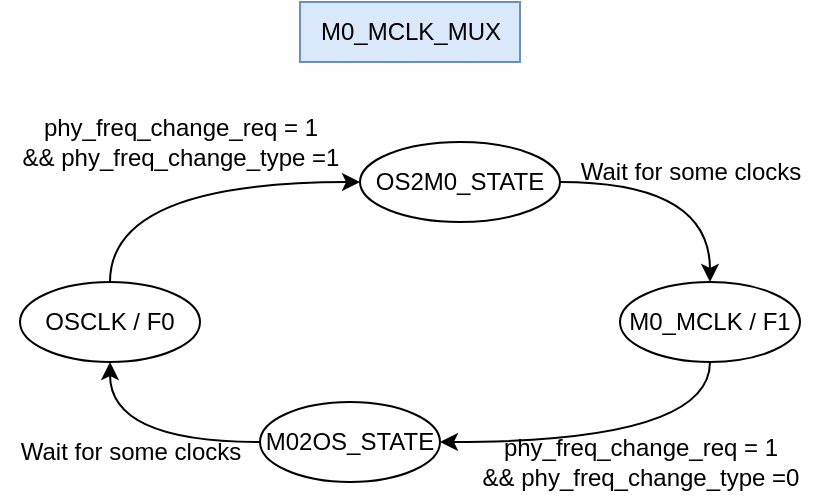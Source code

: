 <mxfile version="22.1.3" type="onedrive">
  <diagram name="第 1 页" id="uicC1KJaO2U6lELJmXhk">
    <mxGraphModel grid="1" page="1" gridSize="10" guides="1" tooltips="1" connect="1" arrows="1" fold="1" pageScale="1" pageWidth="827" pageHeight="1169" math="0" shadow="0">
      <root>
        <mxCell id="0" />
        <mxCell id="1" parent="0" />
        <mxCell id="jYMuUJtYsIJ8GM9DT0IZ-5" style="rounded=1;orthogonalLoop=1;jettySize=auto;html=1;exitX=0.5;exitY=0;exitDx=0;exitDy=0;entryX=0;entryY=0.5;entryDx=0;entryDy=0;edgeStyle=orthogonalEdgeStyle;strokeColor=default;curved=1;" edge="1" parent="1" source="jYMuUJtYsIJ8GM9DT0IZ-1" target="jYMuUJtYsIJ8GM9DT0IZ-3">
          <mxGeometry relative="1" as="geometry" />
        </mxCell>
        <mxCell id="jYMuUJtYsIJ8GM9DT0IZ-1" value="OSCLK / F0" style="ellipse;whiteSpace=wrap;html=1;" vertex="1" parent="1">
          <mxGeometry x="100" y="280" width="90" height="40" as="geometry" />
        </mxCell>
        <mxCell id="jYMuUJtYsIJ8GM9DT0IZ-7" style="edgeStyle=orthogonalEdgeStyle;rounded=0;orthogonalLoop=1;jettySize=auto;html=1;exitX=0.5;exitY=1;exitDx=0;exitDy=0;entryX=1;entryY=0.5;entryDx=0;entryDy=0;curved=1;" edge="1" parent="1" source="jYMuUJtYsIJ8GM9DT0IZ-2" target="jYMuUJtYsIJ8GM9DT0IZ-4">
          <mxGeometry relative="1" as="geometry" />
        </mxCell>
        <mxCell id="jYMuUJtYsIJ8GM9DT0IZ-2" value="M0_MCLK / F1" style="ellipse;whiteSpace=wrap;html=1;" vertex="1" parent="1">
          <mxGeometry x="400" y="280" width="90" height="40" as="geometry" />
        </mxCell>
        <mxCell id="jYMuUJtYsIJ8GM9DT0IZ-6" style="edgeStyle=orthogonalEdgeStyle;rounded=0;orthogonalLoop=1;jettySize=auto;html=1;exitX=1;exitY=0.5;exitDx=0;exitDy=0;entryX=0.5;entryY=0;entryDx=0;entryDy=0;curved=1;" edge="1" parent="1" source="jYMuUJtYsIJ8GM9DT0IZ-3" target="jYMuUJtYsIJ8GM9DT0IZ-2">
          <mxGeometry relative="1" as="geometry" />
        </mxCell>
        <mxCell id="jYMuUJtYsIJ8GM9DT0IZ-3" value="OS2M0_STATE" style="ellipse;whiteSpace=wrap;html=1;" vertex="1" parent="1">
          <mxGeometry x="270" y="210" width="100" height="40" as="geometry" />
        </mxCell>
        <mxCell id="jYMuUJtYsIJ8GM9DT0IZ-8" style="edgeStyle=orthogonalEdgeStyle;rounded=0;orthogonalLoop=1;jettySize=auto;html=1;exitX=0;exitY=0.5;exitDx=0;exitDy=0;entryX=0.5;entryY=1;entryDx=0;entryDy=0;curved=1;" edge="1" parent="1" source="jYMuUJtYsIJ8GM9DT0IZ-4" target="jYMuUJtYsIJ8GM9DT0IZ-1">
          <mxGeometry relative="1" as="geometry" />
        </mxCell>
        <mxCell id="jYMuUJtYsIJ8GM9DT0IZ-4" value="M02OS_STATE" style="ellipse;whiteSpace=wrap;html=1;" vertex="1" parent="1">
          <mxGeometry x="220" y="340" width="90" height="40" as="geometry" />
        </mxCell>
        <mxCell id="jYMuUJtYsIJ8GM9DT0IZ-9" value="phy_freq_change_req = 1&lt;br&gt;&amp;amp;&amp;amp; phy_freq_change_type =1" style="text;html=1;align=center;verticalAlign=middle;resizable=0;points=[];autosize=1;strokeColor=none;fillColor=none;" vertex="1" parent="1">
          <mxGeometry x="90" y="190" width="180" height="40" as="geometry" />
        </mxCell>
        <mxCell id="jYMuUJtYsIJ8GM9DT0IZ-10" value="phy_freq_change_req = 1&lt;br&gt;&amp;amp;&amp;amp; phy_freq_change_type =0" style="text;html=1;align=center;verticalAlign=middle;resizable=0;points=[];autosize=1;strokeColor=none;fillColor=none;" vertex="1" parent="1">
          <mxGeometry x="320" y="350" width="180" height="40" as="geometry" />
        </mxCell>
        <mxCell id="jYMuUJtYsIJ8GM9DT0IZ-11" value="Wait for some clocks" style="text;html=1;align=center;verticalAlign=middle;resizable=0;points=[];autosize=1;strokeColor=none;fillColor=none;" vertex="1" parent="1">
          <mxGeometry x="370" y="210" width="130" height="30" as="geometry" />
        </mxCell>
        <mxCell id="jYMuUJtYsIJ8GM9DT0IZ-12" value="Wait for some clocks" style="text;html=1;align=center;verticalAlign=middle;resizable=0;points=[];autosize=1;strokeColor=none;fillColor=none;" vertex="1" parent="1">
          <mxGeometry x="90" y="350" width="130" height="30" as="geometry" />
        </mxCell>
        <mxCell id="jYMuUJtYsIJ8GM9DT0IZ-13" value="M0_MCLK_MUX" style="text;html=1;align=center;verticalAlign=middle;resizable=0;points=[];autosize=1;strokeColor=#6c8ebf;fillColor=#dae8fc;" vertex="1" parent="1">
          <mxGeometry x="240" y="140" width="110" height="30" as="geometry" />
        </mxCell>
      </root>
    </mxGraphModel>
  </diagram>
</mxfile>
